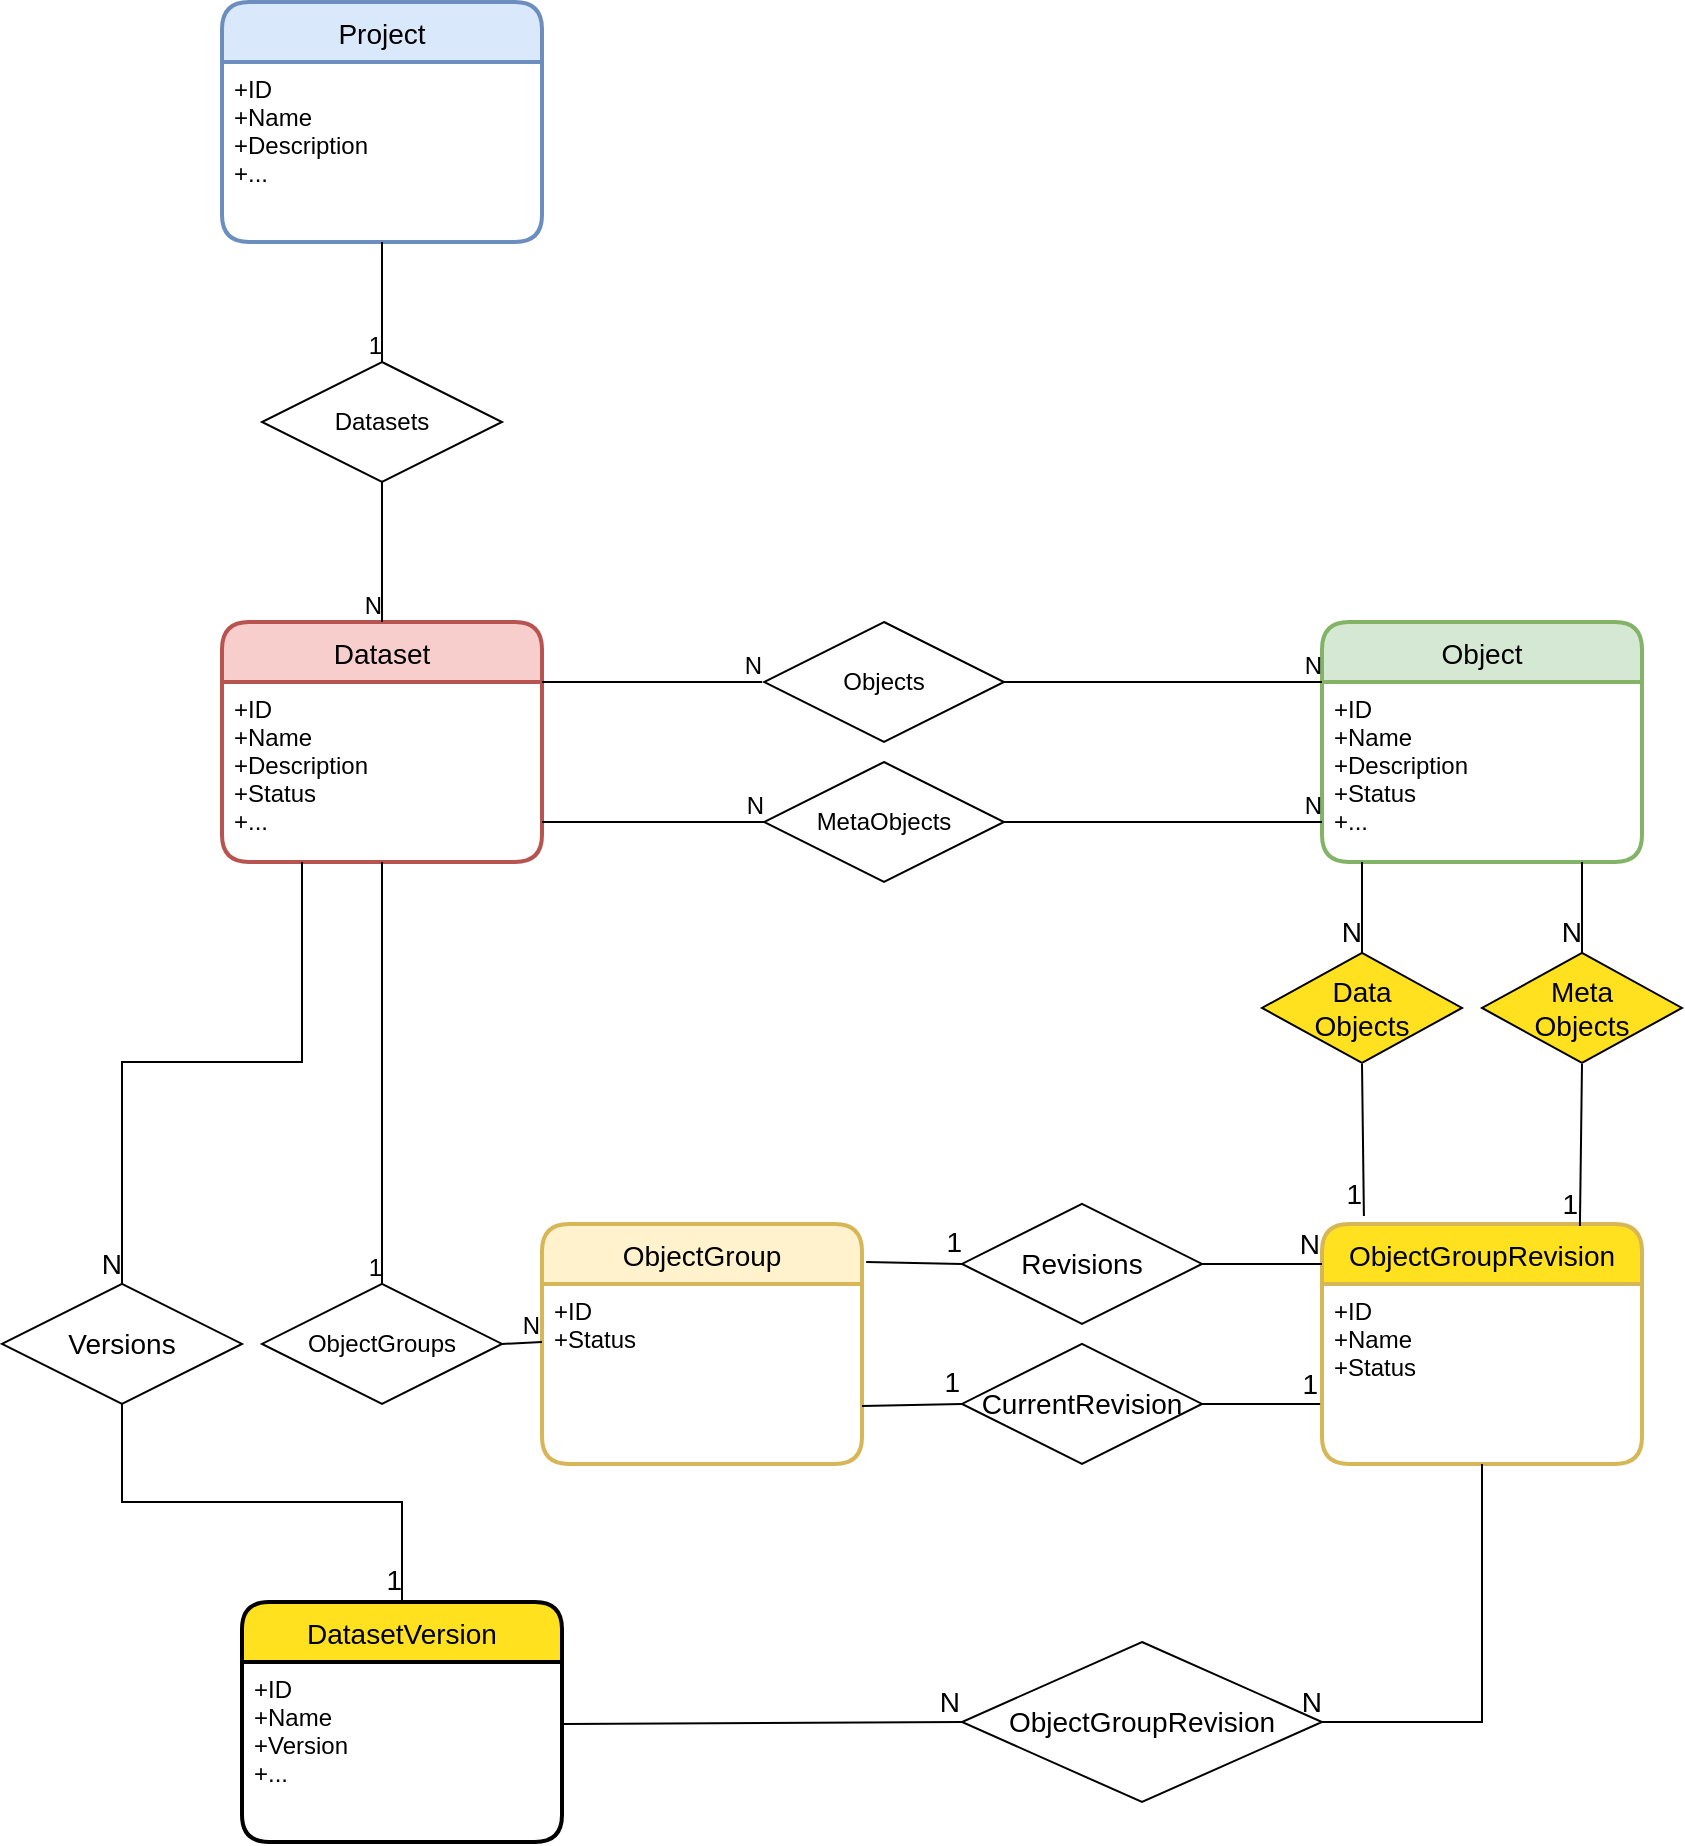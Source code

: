 <mxfile version="19.0.3" type="device"><diagram id="xzVvfHVVBaD65CYAZDAk" name="Page-1"><mxGraphModel dx="1936" dy="1212" grid="1" gridSize="10" guides="1" tooltips="1" connect="1" arrows="1" fold="1" page="1" pageScale="1" pageWidth="827" pageHeight="1169" math="0" shadow="0"><root><mxCell id="0"/><mxCell id="1" parent="0"/><mxCell id="JyJC75HM4hnew-LVOGfT-3" value="Project" style="swimlane;childLayout=stackLayout;horizontal=1;startSize=30;horizontalStack=0;rounded=1;fontSize=14;fontStyle=0;strokeWidth=2;resizeParent=0;resizeLast=1;shadow=0;dashed=0;align=center;fillColor=#dae8fc;strokeColor=#6c8ebf;" vertex="1" parent="1"><mxGeometry x="910" y="70" width="160" height="120" as="geometry"/></mxCell><mxCell id="JyJC75HM4hnew-LVOGfT-4" value="+ID&#10;+Name&#10;+Description&#10;+..." style="align=left;strokeColor=none;fillColor=none;spacingLeft=4;fontSize=12;verticalAlign=top;resizable=0;rotatable=0;part=1;" vertex="1" parent="JyJC75HM4hnew-LVOGfT-3"><mxGeometry y="30" width="160" height="90" as="geometry"/></mxCell><mxCell id="JyJC75HM4hnew-LVOGfT-5" value="Dataset" style="swimlane;childLayout=stackLayout;horizontal=1;startSize=30;horizontalStack=0;rounded=1;fontSize=14;fontStyle=0;strokeWidth=2;resizeParent=0;resizeLast=1;shadow=0;dashed=0;align=center;fillColor=#f8cecc;strokeColor=#b85450;" vertex="1" parent="1"><mxGeometry x="910" y="380" width="160" height="120" as="geometry"/></mxCell><mxCell id="JyJC75HM4hnew-LVOGfT-6" value="+ID&#10;+Name&#10;+Description&#10;+Status&#10;+..." style="align=left;strokeColor=none;fillColor=none;spacingLeft=4;fontSize=12;verticalAlign=top;resizable=0;rotatable=0;part=1;" vertex="1" parent="JyJC75HM4hnew-LVOGfT-5"><mxGeometry y="30" width="160" height="90" as="geometry"/></mxCell><mxCell id="JyJC75HM4hnew-LVOGfT-8" value="Datasets" style="shape=rhombus;perimeter=rhombusPerimeter;whiteSpace=wrap;html=1;align=center;" vertex="1" parent="1"><mxGeometry x="930" y="250" width="120" height="60" as="geometry"/></mxCell><mxCell id="JyJC75HM4hnew-LVOGfT-9" value="" style="endArrow=none;html=1;rounded=0;exitX=0.5;exitY=1;exitDx=0;exitDy=0;entryX=0.5;entryY=0;entryDx=0;entryDy=0;" edge="1" parent="1" source="JyJC75HM4hnew-LVOGfT-4" target="JyJC75HM4hnew-LVOGfT-8"><mxGeometry relative="1" as="geometry"><mxPoint x="1299" y="360" as="sourcePoint"/><mxPoint x="1459" y="360" as="targetPoint"/></mxGeometry></mxCell><mxCell id="JyJC75HM4hnew-LVOGfT-10" value="1" style="resizable=0;html=1;align=right;verticalAlign=bottom;" connectable="0" vertex="1" parent="JyJC75HM4hnew-LVOGfT-9"><mxGeometry x="1" relative="1" as="geometry"/></mxCell><mxCell id="JyJC75HM4hnew-LVOGfT-11" value="" style="endArrow=none;html=1;rounded=0;entryX=0.5;entryY=0;entryDx=0;entryDy=0;exitX=0.5;exitY=1;exitDx=0;exitDy=0;" edge="1" parent="1" source="JyJC75HM4hnew-LVOGfT-8" target="JyJC75HM4hnew-LVOGfT-5"><mxGeometry relative="1" as="geometry"><mxPoint x="1019" y="340" as="sourcePoint"/><mxPoint x="1459" y="360" as="targetPoint"/></mxGeometry></mxCell><mxCell id="JyJC75HM4hnew-LVOGfT-12" value="N" style="resizable=0;html=1;align=right;verticalAlign=bottom;" connectable="0" vertex="1" parent="JyJC75HM4hnew-LVOGfT-11"><mxGeometry x="1" relative="1" as="geometry"/></mxCell><mxCell id="JyJC75HM4hnew-LVOGfT-13" value="Object" style="swimlane;childLayout=stackLayout;horizontal=1;startSize=30;horizontalStack=0;rounded=1;fontSize=14;fontStyle=0;strokeWidth=2;resizeParent=0;resizeLast=1;shadow=0;dashed=0;align=center;fillColor=#d5e8d4;strokeColor=#82b366;" vertex="1" parent="1"><mxGeometry x="1460" y="380" width="160" height="120" as="geometry"/></mxCell><mxCell id="JyJC75HM4hnew-LVOGfT-14" value="+ID&#10;+Name&#10;+Description&#10;+Status&#10;+..." style="align=left;strokeColor=none;fillColor=none;spacingLeft=4;fontSize=12;verticalAlign=top;resizable=0;rotatable=0;part=1;" vertex="1" parent="JyJC75HM4hnew-LVOGfT-13"><mxGeometry y="30" width="160" height="90" as="geometry"/></mxCell><mxCell id="JyJC75HM4hnew-LVOGfT-15" value="Objects" style="shape=rhombus;perimeter=rhombusPerimeter;whiteSpace=wrap;html=1;align=center;" vertex="1" parent="1"><mxGeometry x="1181" y="380" width="120" height="60" as="geometry"/></mxCell><mxCell id="JyJC75HM4hnew-LVOGfT-18" value="" style="endArrow=none;html=1;rounded=0;exitX=1;exitY=0.5;exitDx=0;exitDy=0;entryX=0;entryY=0;entryDx=0;entryDy=0;" edge="1" parent="1" source="JyJC75HM4hnew-LVOGfT-15" target="JyJC75HM4hnew-LVOGfT-14"><mxGeometry relative="1" as="geometry"><mxPoint x="1550" y="360" as="sourcePoint"/><mxPoint x="1440" y="480" as="targetPoint"/></mxGeometry></mxCell><mxCell id="JyJC75HM4hnew-LVOGfT-19" value="N" style="resizable=0;html=1;align=right;verticalAlign=bottom;" connectable="0" vertex="1" parent="JyJC75HM4hnew-LVOGfT-18"><mxGeometry x="1" relative="1" as="geometry"/></mxCell><mxCell id="JyJC75HM4hnew-LVOGfT-20" value="MetaObjects" style="shape=rhombus;perimeter=rhombusPerimeter;whiteSpace=wrap;html=1;align=center;" vertex="1" parent="1"><mxGeometry x="1181" y="450" width="120" height="60" as="geometry"/></mxCell><mxCell id="JyJC75HM4hnew-LVOGfT-21" value="" style="endArrow=none;html=1;rounded=0;entryX=0;entryY=0.5;entryDx=0;entryDy=0;" edge="1" parent="1" target="JyJC75HM4hnew-LVOGfT-20"><mxGeometry relative="1" as="geometry"><mxPoint x="1070" y="480" as="sourcePoint"/><mxPoint x="1191" y="420" as="targetPoint"/></mxGeometry></mxCell><mxCell id="JyJC75HM4hnew-LVOGfT-22" value="N" style="resizable=0;html=1;align=right;verticalAlign=bottom;" connectable="0" vertex="1" parent="JyJC75HM4hnew-LVOGfT-21"><mxGeometry x="1" relative="1" as="geometry"/></mxCell><mxCell id="JyJC75HM4hnew-LVOGfT-23" value="" style="endArrow=none;html=1;rounded=0;exitX=1;exitY=0.5;exitDx=0;exitDy=0;" edge="1" parent="1" source="JyJC75HM4hnew-LVOGfT-20"><mxGeometry relative="1" as="geometry"><mxPoint x="1311" y="420" as="sourcePoint"/><mxPoint x="1460" y="480" as="targetPoint"/></mxGeometry></mxCell><mxCell id="JyJC75HM4hnew-LVOGfT-24" value="N" style="resizable=0;html=1;align=right;verticalAlign=bottom;" connectable="0" vertex="1" parent="JyJC75HM4hnew-LVOGfT-23"><mxGeometry x="1" relative="1" as="geometry"/></mxCell><mxCell id="JyJC75HM4hnew-LVOGfT-25" value="ObjectGroup" style="swimlane;childLayout=stackLayout;horizontal=1;startSize=30;horizontalStack=0;rounded=1;fontSize=14;fontStyle=0;strokeWidth=2;resizeParent=0;resizeLast=1;shadow=0;dashed=0;align=center;fillColor=#fff2cc;strokeColor=#d6b656;" vertex="1" parent="1"><mxGeometry x="1070" y="680.99" width="160" height="120" as="geometry"/></mxCell><mxCell id="JyJC75HM4hnew-LVOGfT-26" value="+ID&#10;+Status" style="align=left;strokeColor=none;fillColor=none;spacingLeft=4;fontSize=12;verticalAlign=top;resizable=0;rotatable=0;part=1;" vertex="1" parent="JyJC75HM4hnew-LVOGfT-25"><mxGeometry y="30" width="160" height="90" as="geometry"/></mxCell><mxCell id="JyJC75HM4hnew-LVOGfT-27" value="ObjectGroupRevision" style="swimlane;childLayout=stackLayout;horizontal=1;startSize=30;horizontalStack=0;rounded=1;fontSize=14;fontStyle=0;strokeWidth=2;resizeParent=0;resizeLast=1;shadow=0;dashed=0;align=center;fillColor=#FFE11F;strokeColor=#d6b656;" vertex="1" parent="1"><mxGeometry x="1460" y="680.99" width="160" height="120" as="geometry"/></mxCell><mxCell id="JyJC75HM4hnew-LVOGfT-28" value="+ID&#10;+Name&#10;+Status" style="align=left;strokeColor=none;fillColor=none;spacingLeft=4;fontSize=12;verticalAlign=top;resizable=0;rotatable=0;part=1;" vertex="1" parent="JyJC75HM4hnew-LVOGfT-27"><mxGeometry y="30" width="160" height="90" as="geometry"/></mxCell><mxCell id="JyJC75HM4hnew-LVOGfT-29" value="ObjectGroups" style="shape=rhombus;perimeter=rhombusPerimeter;whiteSpace=wrap;html=1;align=center;" vertex="1" parent="1"><mxGeometry x="930" y="710.99" width="120" height="60" as="geometry"/></mxCell><mxCell id="JyJC75HM4hnew-LVOGfT-30" value="" style="endArrow=none;html=1;rounded=0;entryX=0.5;entryY=0;entryDx=0;entryDy=0;" edge="1" parent="1" target="JyJC75HM4hnew-LVOGfT-29"><mxGeometry relative="1" as="geometry"><mxPoint x="990" y="500" as="sourcePoint"/><mxPoint x="1750" y="620.99" as="targetPoint"/></mxGeometry></mxCell><mxCell id="JyJC75HM4hnew-LVOGfT-31" value="1" style="resizable=0;html=1;align=right;verticalAlign=bottom;fillColor=#FFE11F;" connectable="0" vertex="1" parent="JyJC75HM4hnew-LVOGfT-30"><mxGeometry x="1" relative="1" as="geometry"/></mxCell><mxCell id="JyJC75HM4hnew-LVOGfT-34" value="" style="endArrow=none;html=1;rounded=0;exitX=1;exitY=0;exitDx=0;exitDy=0;" edge="1" parent="1" source="JyJC75HM4hnew-LVOGfT-6"><mxGeometry relative="1" as="geometry"><mxPoint x="1311" y="420" as="sourcePoint"/><mxPoint x="1180" y="410" as="targetPoint"/></mxGeometry></mxCell><mxCell id="JyJC75HM4hnew-LVOGfT-35" value="N" style="resizable=0;html=1;align=right;verticalAlign=bottom;" connectable="0" vertex="1" parent="JyJC75HM4hnew-LVOGfT-34"><mxGeometry x="1" relative="1" as="geometry"/></mxCell><mxCell id="JyJC75HM4hnew-LVOGfT-40" value="" style="endArrow=none;html=1;rounded=0;exitX=1;exitY=0.5;exitDx=0;exitDy=0;" edge="1" parent="1" source="JyJC75HM4hnew-LVOGfT-29"><mxGeometry relative="1" as="geometry"><mxPoint x="1590" y="710.99" as="sourcePoint"/><mxPoint x="1070" y="740" as="targetPoint"/></mxGeometry></mxCell><mxCell id="JyJC75HM4hnew-LVOGfT-41" value="N" style="resizable=0;html=1;align=right;verticalAlign=bottom;fillColor=#FFE11F;" connectable="0" vertex="1" parent="JyJC75HM4hnew-LVOGfT-40"><mxGeometry x="1" relative="1" as="geometry"/></mxCell><mxCell id="JyJC75HM4hnew-LVOGfT-50" value="Revisions" style="shape=rhombus;perimeter=rhombusPerimeter;whiteSpace=wrap;html=1;align=center;fontSize=14;" vertex="1" parent="1"><mxGeometry x="1280" y="670.99" width="120" height="60" as="geometry"/></mxCell><mxCell id="JyJC75HM4hnew-LVOGfT-51" value="" style="endArrow=none;html=1;rounded=0;fontSize=14;exitX=1.013;exitY=0.158;exitDx=0;exitDy=0;entryX=0;entryY=0.5;entryDx=0;entryDy=0;exitPerimeter=0;" edge="1" parent="1" source="JyJC75HM4hnew-LVOGfT-25" target="JyJC75HM4hnew-LVOGfT-50"><mxGeometry relative="1" as="geometry"><mxPoint x="1480" y="710.99" as="sourcePoint"/><mxPoint x="1280" y="741.99" as="targetPoint"/></mxGeometry></mxCell><mxCell id="JyJC75HM4hnew-LVOGfT-52" value="1" style="resizable=0;html=1;align=right;verticalAlign=bottom;fontSize=14;fillColor=#FFE11F;" connectable="0" vertex="1" parent="JyJC75HM4hnew-LVOGfT-51"><mxGeometry x="1" relative="1" as="geometry"><mxPoint as="offset"/></mxGeometry></mxCell><mxCell id="JyJC75HM4hnew-LVOGfT-53" value="" style="endArrow=none;html=1;rounded=0;fontSize=14;exitX=1;exitY=0.5;exitDx=0;exitDy=0;entryX=0;entryY=0.167;entryDx=0;entryDy=0;entryPerimeter=0;" edge="1" parent="1" source="JyJC75HM4hnew-LVOGfT-50" target="JyJC75HM4hnew-LVOGfT-27"><mxGeometry relative="1" as="geometry"><mxPoint x="1480" y="710.99" as="sourcePoint"/><mxPoint x="1640" y="710.99" as="targetPoint"/></mxGeometry></mxCell><mxCell id="JyJC75HM4hnew-LVOGfT-54" value="N" style="resizable=0;html=1;align=right;verticalAlign=bottom;fontSize=14;fillColor=#FFE11F;" connectable="0" vertex="1" parent="JyJC75HM4hnew-LVOGfT-53"><mxGeometry x="1" relative="1" as="geometry"/></mxCell><mxCell id="JyJC75HM4hnew-LVOGfT-55" value="CurrentRevision" style="shape=rhombus;perimeter=rhombusPerimeter;whiteSpace=wrap;html=1;align=center;fontSize=14;" vertex="1" parent="1"><mxGeometry x="1280" y="740.99" width="120" height="60" as="geometry"/></mxCell><mxCell id="JyJC75HM4hnew-LVOGfT-56" value="" style="endArrow=none;html=1;rounded=0;fontSize=14;exitX=1;exitY=0.678;exitDx=0;exitDy=0;entryX=0;entryY=0.5;entryDx=0;entryDy=0;exitPerimeter=0;" edge="1" parent="1" source="JyJC75HM4hnew-LVOGfT-26" target="JyJC75HM4hnew-LVOGfT-55"><mxGeometry relative="1" as="geometry"><mxPoint x="1480" y="710.99" as="sourcePoint"/><mxPoint x="1640" y="710.99" as="targetPoint"/></mxGeometry></mxCell><mxCell id="JyJC75HM4hnew-LVOGfT-57" value="1" style="resizable=0;html=1;align=right;verticalAlign=bottom;fontSize=14;fillColor=#FFE11F;" connectable="0" vertex="1" parent="JyJC75HM4hnew-LVOGfT-56"><mxGeometry x="1" relative="1" as="geometry"/></mxCell><mxCell id="JyJC75HM4hnew-LVOGfT-60" value="" style="endArrow=none;html=1;rounded=0;fontSize=14;exitX=1;exitY=0.5;exitDx=0;exitDy=0;entryX=-0.006;entryY=0.667;entryDx=0;entryDy=0;entryPerimeter=0;" edge="1" parent="1" source="JyJC75HM4hnew-LVOGfT-55" target="JyJC75HM4hnew-LVOGfT-28"><mxGeometry relative="1" as="geometry"><mxPoint x="1480" y="710.99" as="sourcePoint"/><mxPoint x="1640" y="710.99" as="targetPoint"/></mxGeometry></mxCell><mxCell id="JyJC75HM4hnew-LVOGfT-61" value="1" style="resizable=0;html=1;align=right;verticalAlign=bottom;fontSize=14;fillColor=#FFE11F;" connectable="0" vertex="1" parent="JyJC75HM4hnew-LVOGfT-60"><mxGeometry x="1" relative="1" as="geometry"/></mxCell><mxCell id="JyJC75HM4hnew-LVOGfT-62" value="Data&lt;br&gt;Objects" style="shape=rhombus;perimeter=rhombusPerimeter;whiteSpace=wrap;html=1;align=center;fontSize=14;fillColor=#FFE11F;" vertex="1" parent="1"><mxGeometry x="1430" y="545.49" width="100" height="55" as="geometry"/></mxCell><mxCell id="JyJC75HM4hnew-LVOGfT-64" value="" style="endArrow=none;html=1;rounded=0;fontSize=14;entryX=0.5;entryY=0;entryDx=0;entryDy=0;" edge="1" parent="1" target="JyJC75HM4hnew-LVOGfT-62"><mxGeometry relative="1" as="geometry"><mxPoint x="1480" y="500" as="sourcePoint"/><mxPoint x="1440" y="490.99" as="targetPoint"/></mxGeometry></mxCell><mxCell id="JyJC75HM4hnew-LVOGfT-65" value="N" style="resizable=0;html=1;align=right;verticalAlign=bottom;fontSize=14;fillColor=#FFE11F;" connectable="0" vertex="1" parent="JyJC75HM4hnew-LVOGfT-64"><mxGeometry x="1" relative="1" as="geometry"/></mxCell><mxCell id="JyJC75HM4hnew-LVOGfT-67" value="Meta&lt;br&gt;Objects" style="shape=rhombus;perimeter=rhombusPerimeter;whiteSpace=wrap;html=1;align=center;fontSize=14;fillColor=#FFE11F;" vertex="1" parent="1"><mxGeometry x="1540" y="545.49" width="100" height="55" as="geometry"/></mxCell><mxCell id="JyJC75HM4hnew-LVOGfT-68" value="" style="endArrow=none;html=1;rounded=0;fontSize=14;entryX=0.5;entryY=0;entryDx=0;entryDy=0;" edge="1" parent="1" target="JyJC75HM4hnew-LVOGfT-67"><mxGeometry relative="1" as="geometry"><mxPoint x="1590" y="500" as="sourcePoint"/><mxPoint x="1490" y="555.49" as="targetPoint"/></mxGeometry></mxCell><mxCell id="JyJC75HM4hnew-LVOGfT-69" value="N" style="resizable=0;html=1;align=right;verticalAlign=bottom;fontSize=14;fillColor=#FFE11F;" connectable="0" vertex="1" parent="JyJC75HM4hnew-LVOGfT-68"><mxGeometry x="1" relative="1" as="geometry"/></mxCell><mxCell id="JyJC75HM4hnew-LVOGfT-70" value="" style="endArrow=none;html=1;rounded=0;fontSize=14;entryX=0.131;entryY=-0.033;entryDx=0;entryDy=0;entryPerimeter=0;" edge="1" parent="1" target="JyJC75HM4hnew-LVOGfT-27"><mxGeometry relative="1" as="geometry"><mxPoint x="1480" y="600.99" as="sourcePoint"/><mxPoint x="1640" y="610.99" as="targetPoint"/></mxGeometry></mxCell><mxCell id="JyJC75HM4hnew-LVOGfT-71" value="1" style="resizable=0;html=1;align=right;verticalAlign=bottom;fontSize=14;fillColor=#FFE11F;" connectable="0" vertex="1" parent="JyJC75HM4hnew-LVOGfT-70"><mxGeometry x="1" relative="1" as="geometry"/></mxCell><mxCell id="JyJC75HM4hnew-LVOGfT-72" value="" style="endArrow=none;html=1;rounded=0;fontSize=14;entryX=0.806;entryY=0.008;entryDx=0;entryDy=0;entryPerimeter=0;" edge="1" parent="1" target="JyJC75HM4hnew-LVOGfT-27"><mxGeometry relative="1" as="geometry"><mxPoint x="1590" y="600.99" as="sourcePoint"/><mxPoint x="1490.96" y="687.03" as="targetPoint"/></mxGeometry></mxCell><mxCell id="JyJC75HM4hnew-LVOGfT-73" value="1" style="resizable=0;html=1;align=right;verticalAlign=bottom;fontSize=14;fillColor=#FFE11F;" connectable="0" vertex="1" parent="JyJC75HM4hnew-LVOGfT-72"><mxGeometry x="1" relative="1" as="geometry"/></mxCell><mxCell id="JyJC75HM4hnew-LVOGfT-74" value="DatasetVersion" style="swimlane;childLayout=stackLayout;horizontal=1;startSize=30;horizontalStack=0;rounded=1;fontSize=14;fontStyle=0;strokeWidth=2;resizeParent=0;resizeLast=1;shadow=0;dashed=0;align=center;fillColor=#FFE11F;" vertex="1" parent="1"><mxGeometry x="920" y="870" width="160" height="120" as="geometry"/></mxCell><mxCell id="JyJC75HM4hnew-LVOGfT-75" value="+ID&#10;+Name&#10;+Version&#10;+..." style="align=left;strokeColor=none;fillColor=none;spacingLeft=4;fontSize=12;verticalAlign=top;resizable=0;rotatable=0;part=1;" vertex="1" parent="JyJC75HM4hnew-LVOGfT-74"><mxGeometry y="30" width="160" height="90" as="geometry"/></mxCell><mxCell id="JyJC75HM4hnew-LVOGfT-76" value="Versions" style="shape=rhombus;perimeter=rhombusPerimeter;whiteSpace=wrap;html=1;align=center;fontSize=14;fillColor=none;" vertex="1" parent="1"><mxGeometry x="800" y="710.99" width="120" height="60" as="geometry"/></mxCell><mxCell id="JyJC75HM4hnew-LVOGfT-77" value="" style="endArrow=none;html=1;rounded=0;fontSize=14;exitX=0.25;exitY=1;exitDx=0;exitDy=0;entryX=0.5;entryY=0;entryDx=0;entryDy=0;" edge="1" parent="1" source="JyJC75HM4hnew-LVOGfT-6" target="JyJC75HM4hnew-LVOGfT-76"><mxGeometry relative="1" as="geometry"><mxPoint x="1480" y="650" as="sourcePoint"/><mxPoint x="1640" y="650" as="targetPoint"/><Array as="points"><mxPoint x="950" y="600"/><mxPoint x="860" y="600"/></Array></mxGeometry></mxCell><mxCell id="JyJC75HM4hnew-LVOGfT-78" value="N" style="resizable=0;html=1;align=right;verticalAlign=bottom;fontSize=14;fillColor=none;" connectable="0" vertex="1" parent="JyJC75HM4hnew-LVOGfT-77"><mxGeometry x="1" relative="1" as="geometry"/></mxCell><mxCell id="JyJC75HM4hnew-LVOGfT-79" value="" style="endArrow=none;html=1;rounded=0;fontSize=14;exitX=0.5;exitY=1;exitDx=0;exitDy=0;entryX=0.5;entryY=0;entryDx=0;entryDy=0;" edge="1" parent="1" source="JyJC75HM4hnew-LVOGfT-76" target="JyJC75HM4hnew-LVOGfT-74"><mxGeometry relative="1" as="geometry"><mxPoint x="1480" y="650" as="sourcePoint"/><mxPoint x="1640" y="650" as="targetPoint"/><Array as="points"><mxPoint x="860" y="820"/><mxPoint x="1000" y="820"/></Array></mxGeometry></mxCell><mxCell id="JyJC75HM4hnew-LVOGfT-80" value="1" style="resizable=0;html=1;align=right;verticalAlign=bottom;fontSize=14;fillColor=none;" connectable="0" vertex="1" parent="JyJC75HM4hnew-LVOGfT-79"><mxGeometry x="1" relative="1" as="geometry"/></mxCell><mxCell id="JyJC75HM4hnew-LVOGfT-81" value="ObjectGroupRevision" style="shape=rhombus;perimeter=rhombusPerimeter;whiteSpace=wrap;html=1;align=center;fontSize=14;fillColor=none;" vertex="1" parent="1"><mxGeometry x="1280" y="890" width="180" height="80" as="geometry"/></mxCell><mxCell id="JyJC75HM4hnew-LVOGfT-82" value="" style="endArrow=none;html=1;rounded=0;fontSize=14;exitX=1.006;exitY=0.344;exitDx=0;exitDy=0;exitPerimeter=0;entryX=0;entryY=0.5;entryDx=0;entryDy=0;" edge="1" parent="1" source="JyJC75HM4hnew-LVOGfT-75" target="JyJC75HM4hnew-LVOGfT-81"><mxGeometry relative="1" as="geometry"><mxPoint x="1480" y="650" as="sourcePoint"/><mxPoint x="1640" y="650" as="targetPoint"/></mxGeometry></mxCell><mxCell id="JyJC75HM4hnew-LVOGfT-83" value="N" style="resizable=0;html=1;align=right;verticalAlign=bottom;fontSize=14;fillColor=none;" connectable="0" vertex="1" parent="JyJC75HM4hnew-LVOGfT-82"><mxGeometry x="1" relative="1" as="geometry"/></mxCell><mxCell id="JyJC75HM4hnew-LVOGfT-86" value="" style="endArrow=none;html=1;rounded=0;fontSize=14;entryX=1;entryY=0.5;entryDx=0;entryDy=0;exitX=0.5;exitY=1;exitDx=0;exitDy=0;" edge="1" parent="1" source="JyJC75HM4hnew-LVOGfT-28" target="JyJC75HM4hnew-LVOGfT-81"><mxGeometry relative="1" as="geometry"><mxPoint x="1480" y="650" as="sourcePoint"/><mxPoint x="1640" y="650" as="targetPoint"/><Array as="points"><mxPoint x="1540" y="930"/></Array></mxGeometry></mxCell><mxCell id="JyJC75HM4hnew-LVOGfT-87" value="N" style="resizable=0;html=1;align=right;verticalAlign=bottom;fontSize=14;fillColor=none;" connectable="0" vertex="1" parent="JyJC75HM4hnew-LVOGfT-86"><mxGeometry x="1" relative="1" as="geometry"/></mxCell></root></mxGraphModel></diagram></mxfile>